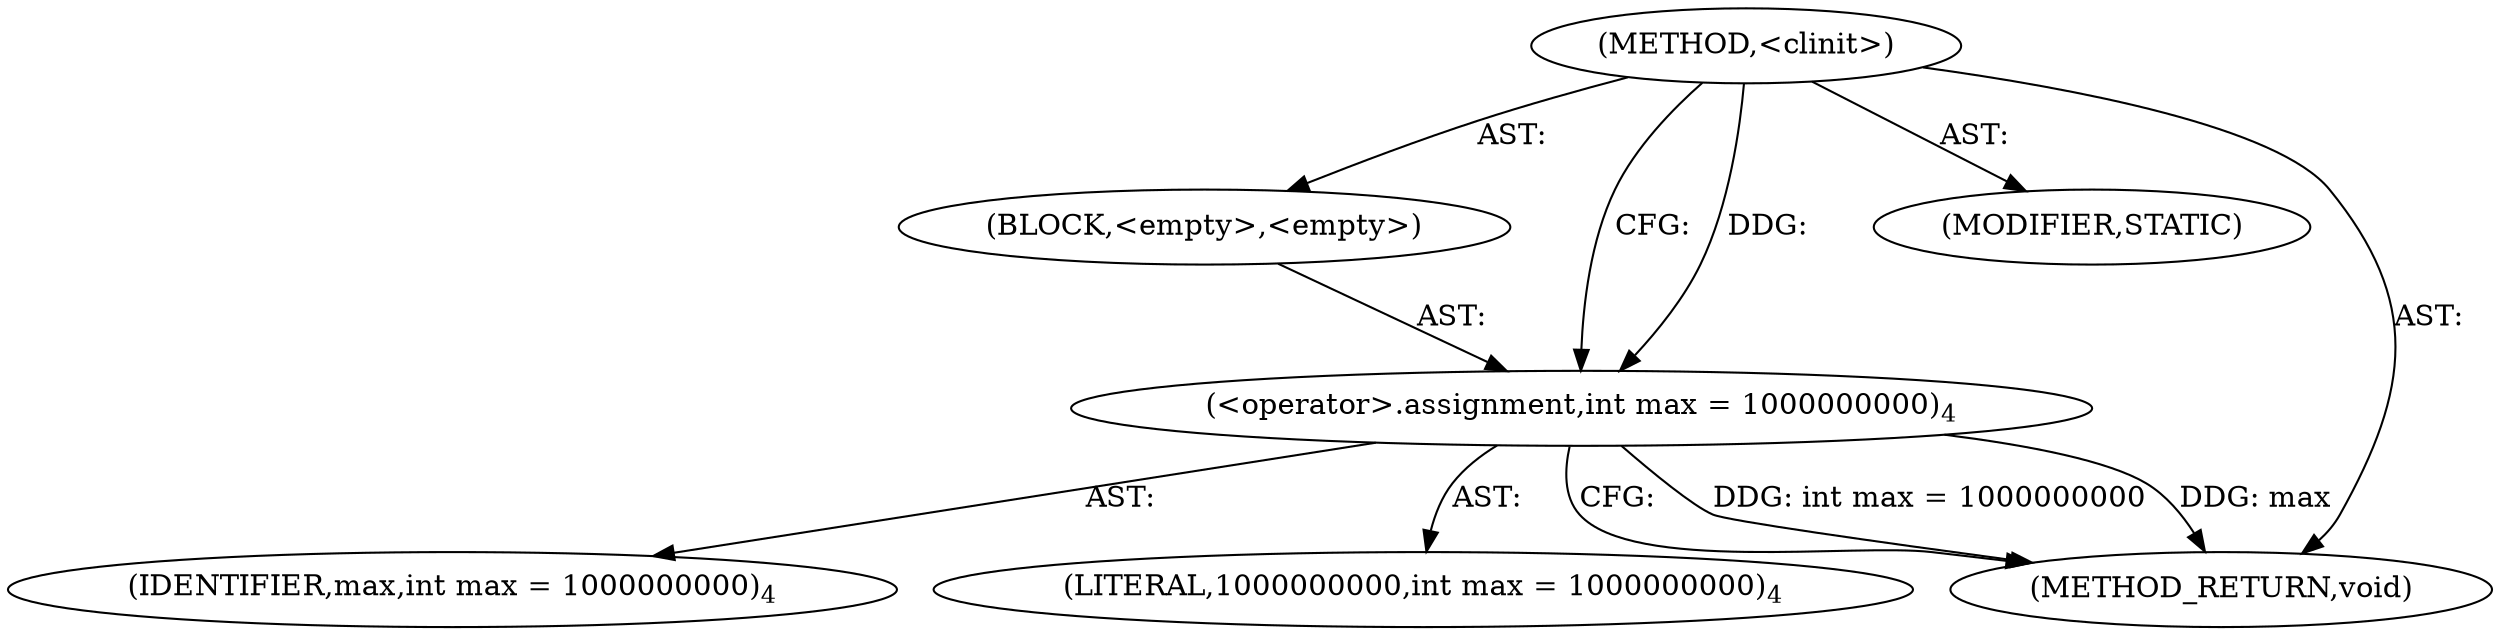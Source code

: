 digraph "&lt;clinit&gt;" {  
"149" [label = <(METHOD,&lt;clinit&gt;)> ]
"150" [label = <(BLOCK,&lt;empty&gt;,&lt;empty&gt;)> ]
"151" [label = <(&lt;operator&gt;.assignment,int max = 1000000000)<SUB>4</SUB>> ]
"152" [label = <(IDENTIFIER,max,int max = 1000000000)<SUB>4</SUB>> ]
"153" [label = <(LITERAL,1000000000,int max = 1000000000)<SUB>4</SUB>> ]
"154" [label = <(MODIFIER,STATIC)> ]
"155" [label = <(METHOD_RETURN,void)> ]
  "149" -> "150"  [ label = "AST: "] 
  "149" -> "154"  [ label = "AST: "] 
  "149" -> "155"  [ label = "AST: "] 
  "150" -> "151"  [ label = "AST: "] 
  "151" -> "152"  [ label = "AST: "] 
  "151" -> "153"  [ label = "AST: "] 
  "151" -> "155"  [ label = "CFG: "] 
  "149" -> "151"  [ label = "CFG: "] 
  "151" -> "155"  [ label = "DDG: int max = 1000000000"] 
  "151" -> "155"  [ label = "DDG: max"] 
  "149" -> "151"  [ label = "DDG: "] 
}
